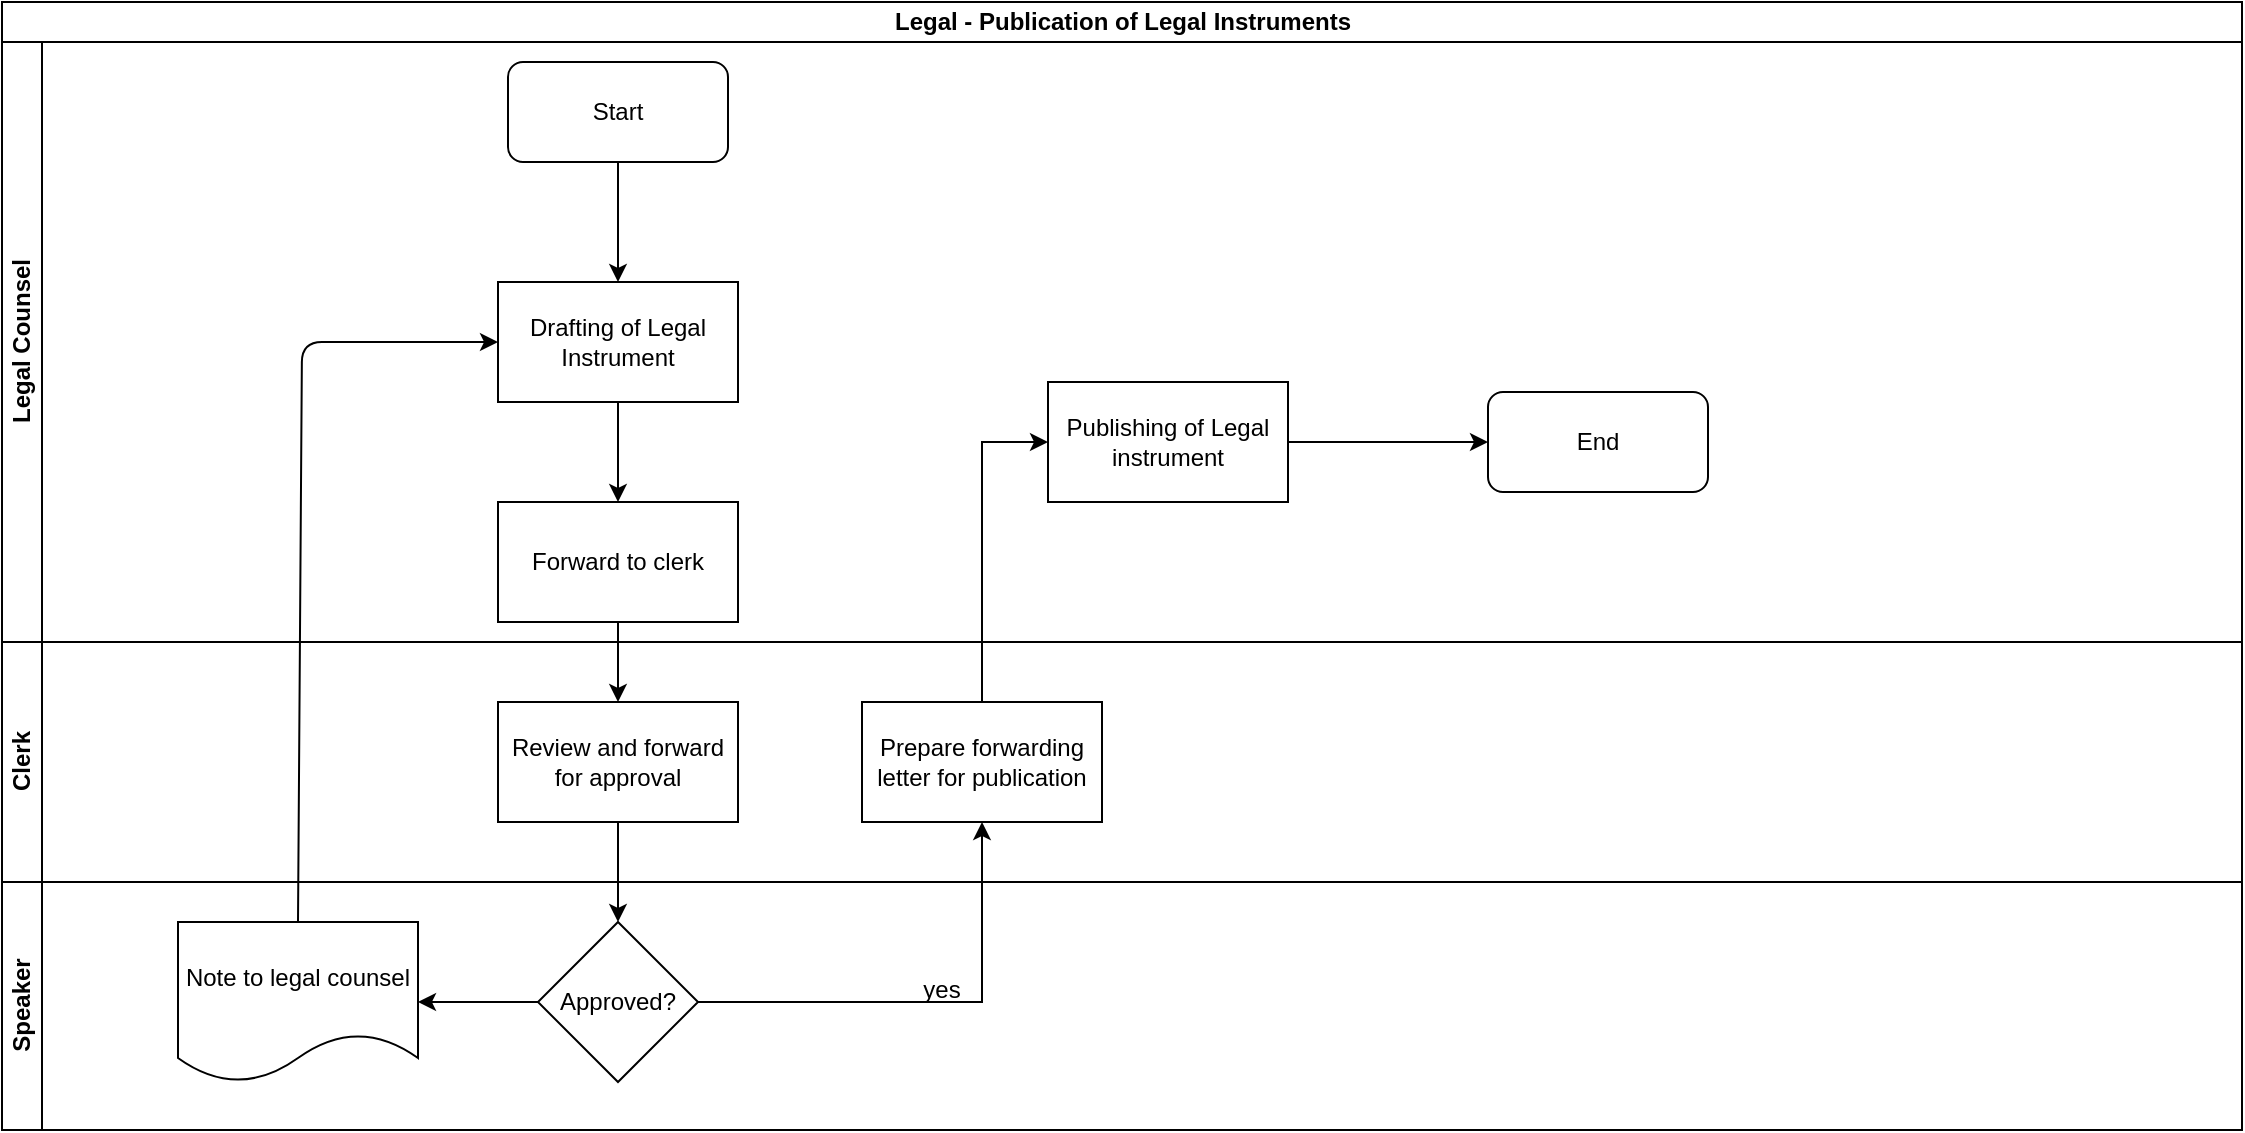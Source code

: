 <mxfile version="13.7.7" type="github">
  <diagram id="r4xRLytx7JsxAG-ZLAZY" name="Page-1">
    <mxGraphModel dx="910" dy="487" grid="1" gridSize="10" guides="1" tooltips="1" connect="1" arrows="1" fold="1" page="1" pageScale="1" pageWidth="1169" pageHeight="827" math="0" shadow="0">
      <root>
        <mxCell id="0" />
        <mxCell id="1" parent="0" />
        <mxCell id="RtpuuPPVlCpkko8KKNfp-1" value="Legal - Publication of Legal Instruments" style="swimlane;html=1;childLayout=stackLayout;resizeParent=1;resizeParentMax=0;horizontal=1;startSize=20;horizontalStack=0;" vertex="1" parent="1">
          <mxGeometry x="30" y="20" width="1120" height="440" as="geometry" />
        </mxCell>
        <mxCell id="RtpuuPPVlCpkko8KKNfp-2" value="Legal Counsel" style="swimlane;html=1;startSize=20;horizontal=0;" vertex="1" parent="RtpuuPPVlCpkko8KKNfp-1">
          <mxGeometry y="20" width="1120" height="300" as="geometry" />
        </mxCell>
        <mxCell id="RtpuuPPVlCpkko8KKNfp-5" value="Start" style="rounded=1;whiteSpace=wrap;html=1;" vertex="1" parent="RtpuuPPVlCpkko8KKNfp-2">
          <mxGeometry x="253" y="10" width="110" height="50" as="geometry" />
        </mxCell>
        <mxCell id="RtpuuPPVlCpkko8KKNfp-7" value="" style="edgeStyle=orthogonalEdgeStyle;rounded=0;orthogonalLoop=1;jettySize=auto;html=1;entryX=0.5;entryY=0;entryDx=0;entryDy=0;" edge="1" parent="RtpuuPPVlCpkko8KKNfp-2" source="RtpuuPPVlCpkko8KKNfp-5" target="RtpuuPPVlCpkko8KKNfp-8">
          <mxGeometry relative="1" as="geometry">
            <mxPoint x="308" y="132" as="targetPoint" />
          </mxGeometry>
        </mxCell>
        <mxCell id="RtpuuPPVlCpkko8KKNfp-8" value="Drafting of Legal Instrument" style="rounded=0;whiteSpace=wrap;html=1;" vertex="1" parent="RtpuuPPVlCpkko8KKNfp-2">
          <mxGeometry x="248" y="120" width="120" height="60" as="geometry" />
        </mxCell>
        <mxCell id="RtpuuPPVlCpkko8KKNfp-10" value="" style="edgeStyle=orthogonalEdgeStyle;rounded=0;orthogonalLoop=1;jettySize=auto;html=1;" edge="1" parent="RtpuuPPVlCpkko8KKNfp-2" source="RtpuuPPVlCpkko8KKNfp-8" target="RtpuuPPVlCpkko8KKNfp-9">
          <mxGeometry relative="1" as="geometry" />
        </mxCell>
        <mxCell id="RtpuuPPVlCpkko8KKNfp-18" value="Publishing of Legal instrument" style="whiteSpace=wrap;html=1;rounded=0;" vertex="1" parent="RtpuuPPVlCpkko8KKNfp-2">
          <mxGeometry x="523" y="170" width="120" height="60" as="geometry" />
        </mxCell>
        <mxCell id="RtpuuPPVlCpkko8KKNfp-22" value="End" style="rounded=1;whiteSpace=wrap;html=1;" vertex="1" parent="RtpuuPPVlCpkko8KKNfp-2">
          <mxGeometry x="743" y="175" width="110" height="50" as="geometry" />
        </mxCell>
        <mxCell id="RtpuuPPVlCpkko8KKNfp-9" value="Forward to clerk" style="whiteSpace=wrap;html=1;rounded=0;" vertex="1" parent="RtpuuPPVlCpkko8KKNfp-2">
          <mxGeometry x="248" y="230" width="120" height="60" as="geometry" />
        </mxCell>
        <mxCell id="RtpuuPPVlCpkko8KKNfp-21" value="" style="edgeStyle=orthogonalEdgeStyle;rounded=0;orthogonalLoop=1;jettySize=auto;html=1;entryX=0;entryY=0.5;entryDx=0;entryDy=0;" edge="1" parent="RtpuuPPVlCpkko8KKNfp-2" source="RtpuuPPVlCpkko8KKNfp-18" target="RtpuuPPVlCpkko8KKNfp-22">
          <mxGeometry relative="1" as="geometry">
            <mxPoint x="743" y="200" as="targetPoint" />
          </mxGeometry>
        </mxCell>
        <mxCell id="RtpuuPPVlCpkko8KKNfp-19" value="" style="edgeStyle=orthogonalEdgeStyle;rounded=0;orthogonalLoop=1;jettySize=auto;html=1;entryX=0;entryY=0.5;entryDx=0;entryDy=0;" edge="1" parent="RtpuuPPVlCpkko8KKNfp-1" source="RtpuuPPVlCpkko8KKNfp-13" target="RtpuuPPVlCpkko8KKNfp-18">
          <mxGeometry relative="1" as="geometry" />
        </mxCell>
        <mxCell id="RtpuuPPVlCpkko8KKNfp-24" value="" style="edgeStyle=orthogonalEdgeStyle;rounded=0;orthogonalLoop=1;jettySize=auto;html=1;" edge="1" parent="RtpuuPPVlCpkko8KKNfp-1" source="RtpuuPPVlCpkko8KKNfp-9" target="RtpuuPPVlCpkko8KKNfp-23">
          <mxGeometry relative="1" as="geometry" />
        </mxCell>
        <mxCell id="RtpuuPPVlCpkko8KKNfp-3" value="Clerk" style="swimlane;html=1;startSize=20;horizontal=0;" vertex="1" parent="RtpuuPPVlCpkko8KKNfp-1">
          <mxGeometry y="320" width="1120" height="120" as="geometry" />
        </mxCell>
        <mxCell id="RtpuuPPVlCpkko8KKNfp-13" value="Prepare forwarding letter for publication" style="whiteSpace=wrap;html=1;rounded=0;" vertex="1" parent="RtpuuPPVlCpkko8KKNfp-3">
          <mxGeometry x="430" y="30" width="120" height="60" as="geometry" />
        </mxCell>
        <mxCell id="RtpuuPPVlCpkko8KKNfp-23" value="Review and forward for approval" style="whiteSpace=wrap;html=1;rounded=0;" vertex="1" parent="RtpuuPPVlCpkko8KKNfp-3">
          <mxGeometry x="248" y="30" width="120" height="60" as="geometry" />
        </mxCell>
        <mxCell id="RtpuuPPVlCpkko8KKNfp-4" value="Speaker" style="swimlane;html=1;startSize=20;horizontal=0;" vertex="1" parent="1">
          <mxGeometry x="30" y="460" width="1120" height="124" as="geometry" />
        </mxCell>
        <mxCell id="RtpuuPPVlCpkko8KKNfp-17" value="yes" style="text;html=1;strokeColor=none;fillColor=none;align=center;verticalAlign=middle;whiteSpace=wrap;rounded=0;" vertex="1" parent="RtpuuPPVlCpkko8KKNfp-4">
          <mxGeometry x="450" y="44" width="40" height="20" as="geometry" />
        </mxCell>
        <mxCell id="RtpuuPPVlCpkko8KKNfp-11" value="Approved?" style="rhombus;whiteSpace=wrap;html=1;rounded=0;" vertex="1" parent="RtpuuPPVlCpkko8KKNfp-4">
          <mxGeometry x="268" y="20" width="80" height="80" as="geometry" />
        </mxCell>
        <mxCell id="RtpuuPPVlCpkko8KKNfp-14" value="" style="edgeStyle=orthogonalEdgeStyle;rounded=0;orthogonalLoop=1;jettySize=auto;html=1;" edge="1" parent="1" source="RtpuuPPVlCpkko8KKNfp-11" target="RtpuuPPVlCpkko8KKNfp-13">
          <mxGeometry relative="1" as="geometry" />
        </mxCell>
        <mxCell id="RtpuuPPVlCpkko8KKNfp-26" value="" style="edgeStyle=orthogonalEdgeStyle;rounded=0;orthogonalLoop=1;jettySize=auto;html=1;entryX=0.5;entryY=0;entryDx=0;entryDy=0;" edge="1" parent="1" source="RtpuuPPVlCpkko8KKNfp-23" target="RtpuuPPVlCpkko8KKNfp-11">
          <mxGeometry relative="1" as="geometry">
            <mxPoint x="338" y="500" as="targetPoint" />
          </mxGeometry>
        </mxCell>
        <mxCell id="RtpuuPPVlCpkko8KKNfp-28" value="Note to legal counsel" style="shape=document;whiteSpace=wrap;html=1;boundedLbl=1;rounded=0;" vertex="1" parent="1">
          <mxGeometry x="118" y="480" width="120" height="80" as="geometry" />
        </mxCell>
        <mxCell id="RtpuuPPVlCpkko8KKNfp-29" value="" style="edgeStyle=orthogonalEdgeStyle;rounded=0;orthogonalLoop=1;jettySize=auto;html=1;" edge="1" parent="1" source="RtpuuPPVlCpkko8KKNfp-11" target="RtpuuPPVlCpkko8KKNfp-28">
          <mxGeometry relative="1" as="geometry" />
        </mxCell>
        <mxCell id="RtpuuPPVlCpkko8KKNfp-39" value="" style="endArrow=classic;html=1;exitX=0.5;exitY=0;exitDx=0;exitDy=0;entryX=0;entryY=0.5;entryDx=0;entryDy=0;" edge="1" parent="1" source="RtpuuPPVlCpkko8KKNfp-28" target="RtpuuPPVlCpkko8KKNfp-8">
          <mxGeometry width="50" height="50" relative="1" as="geometry">
            <mxPoint x="440" y="410" as="sourcePoint" />
            <mxPoint x="490" y="360" as="targetPoint" />
            <Array as="points">
              <mxPoint x="180" y="190" />
            </Array>
          </mxGeometry>
        </mxCell>
      </root>
    </mxGraphModel>
  </diagram>
</mxfile>
